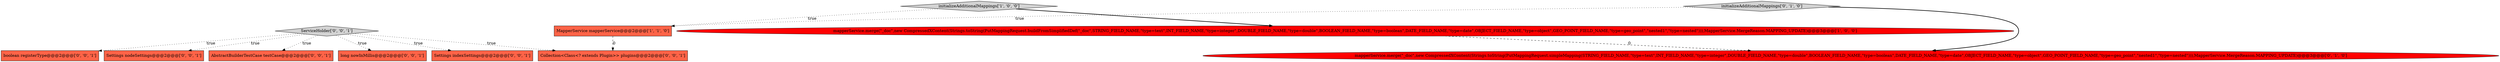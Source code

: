 digraph {
2 [style = filled, label = "MapperService mapperService@@@2@@@['1', '1', '0']", fillcolor = tomato, shape = box image = "AAA0AAABBB1BBB"];
5 [style = filled, label = "Settings nodeSettings@@@2@@@['0', '0', '1']", fillcolor = tomato, shape = box image = "AAA0AAABBB3BBB"];
1 [style = filled, label = "initializeAdditionalMappings['1', '0', '0']", fillcolor = lightgray, shape = diamond image = "AAA0AAABBB1BBB"];
6 [style = filled, label = "AbstractBuilderTestCase testCase@@@2@@@['0', '0', '1']", fillcolor = tomato, shape = box image = "AAA0AAABBB3BBB"];
11 [style = filled, label = "Collection<Class<? extends Plugin>> plugins@@@2@@@['0', '0', '1']", fillcolor = tomato, shape = box image = "AAA0AAABBB3BBB"];
8 [style = filled, label = "ServiceHolder['0', '0', '1']", fillcolor = lightgray, shape = diamond image = "AAA0AAABBB3BBB"];
0 [style = filled, label = "mapperService.merge(\"_doc\",new CompressedXContent(Strings.toString(PutMappingRequest.buildFromSimplifiedDef(\"_doc\",STRING_FIELD_NAME,\"type=text\",INT_FIELD_NAME,\"type=integer\",DOUBLE_FIELD_NAME,\"type=double\",BOOLEAN_FIELD_NAME,\"type=boolean\",DATE_FIELD_NAME,\"type=date\",OBJECT_FIELD_NAME,\"type=object\",GEO_POINT_FIELD_NAME,\"type=geo_point\",\"nested1\",\"type=nested\"))),MapperService.MergeReason.MAPPING_UPDATE)@@@3@@@['1', '0', '0']", fillcolor = red, shape = ellipse image = "AAA1AAABBB1BBB"];
9 [style = filled, label = "long nowInMillis@@@2@@@['0', '0', '1']", fillcolor = tomato, shape = box image = "AAA0AAABBB3BBB"];
7 [style = filled, label = "Settings indexSettings@@@2@@@['0', '0', '1']", fillcolor = tomato, shape = box image = "AAA0AAABBB3BBB"];
4 [style = filled, label = "initializeAdditionalMappings['0', '1', '0']", fillcolor = lightgray, shape = diamond image = "AAA0AAABBB2BBB"];
10 [style = filled, label = "boolean registerType@@@2@@@['0', '0', '1']", fillcolor = tomato, shape = box image = "AAA0AAABBB3BBB"];
3 [style = filled, label = "mapperService.merge(\"_doc\",new CompressedXContent(Strings.toString(PutMappingRequest.simpleMapping(STRING_FIELD_NAME,\"type=text\",INT_FIELD_NAME,\"type=integer\",DOUBLE_FIELD_NAME,\"type=double\",BOOLEAN_FIELD_NAME,\"type=boolean\",DATE_FIELD_NAME,\"type=date\",OBJECT_FIELD_NAME,\"type=object\",GEO_POINT_FIELD_NAME,\"type=geo_point\",\"nested1\",\"type=nested\"))),MapperService.MergeReason.MAPPING_UPDATE)@@@3@@@['0', '1', '0']", fillcolor = red, shape = ellipse image = "AAA1AAABBB2BBB"];
8->11 [style = dotted, label="true"];
2->11 [style = dashed, label="0"];
8->7 [style = dotted, label="true"];
4->3 [style = bold, label=""];
8->9 [style = dotted, label="true"];
1->0 [style = bold, label=""];
8->6 [style = dotted, label="true"];
0->3 [style = dashed, label="0"];
1->2 [style = dotted, label="true"];
8->10 [style = dotted, label="true"];
8->5 [style = dotted, label="true"];
4->2 [style = dotted, label="true"];
}
